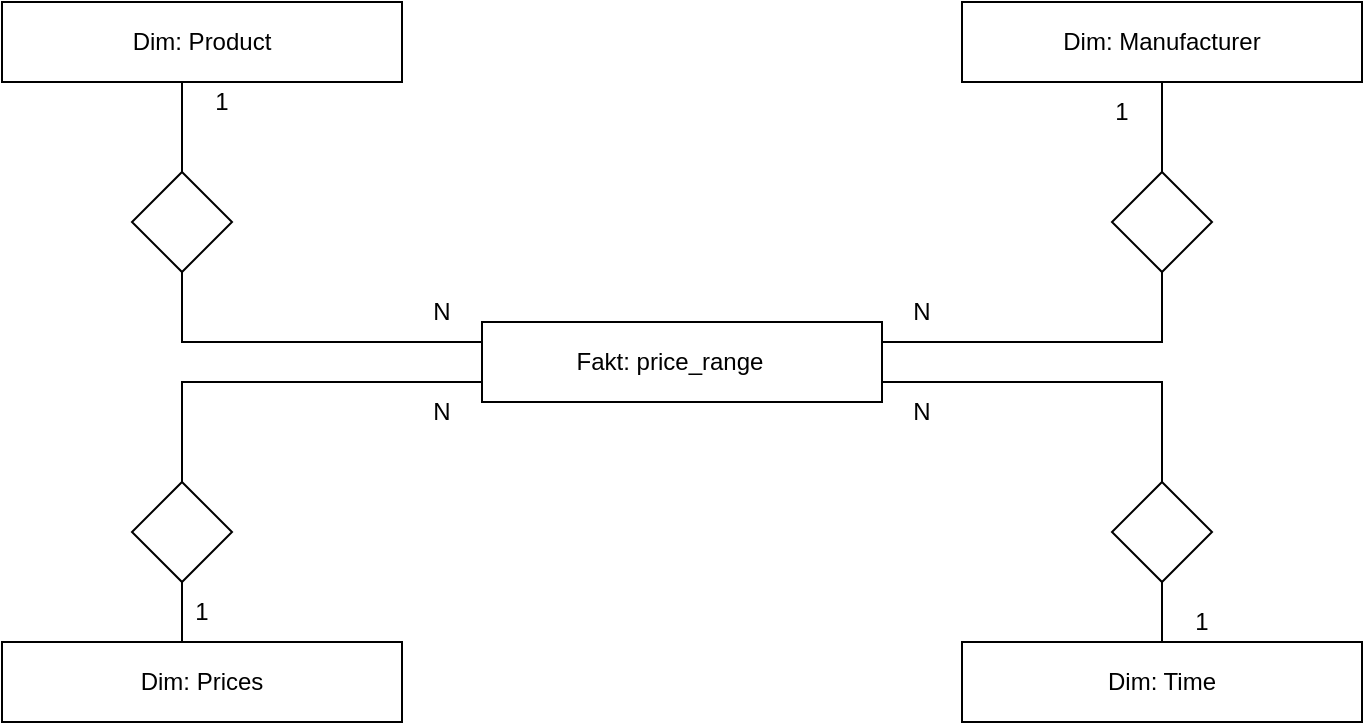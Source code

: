 <mxfile version="24.7.17">
  <diagram name="Seite-1" id="oLiCQf_VETDeqpSE4w_G">
    <mxGraphModel dx="610" dy="739" grid="1" gridSize="10" guides="1" tooltips="1" connect="1" arrows="1" fold="1" page="1" pageScale="1" pageWidth="827" pageHeight="1169" math="0" shadow="0">
      <root>
        <mxCell id="0" />
        <mxCell id="1" parent="0" />
        <mxCell id="dpHEBboxWnIR17ErzE7y-1" value="" style="rounded=0;whiteSpace=wrap;html=1;" parent="1" vertex="1">
          <mxGeometry x="320" y="160" width="200" height="40" as="geometry" />
        </mxCell>
        <mxCell id="dpHEBboxWnIR17ErzE7y-2" value="Fakt: price_range" style="text;html=1;align=center;verticalAlign=middle;whiteSpace=wrap;rounded=0;" parent="1" vertex="1">
          <mxGeometry x="364" y="165" width="100" height="30" as="geometry" />
        </mxCell>
        <mxCell id="dpHEBboxWnIR17ErzE7y-3" value="" style="rounded=0;whiteSpace=wrap;html=1;" parent="1" vertex="1">
          <mxGeometry x="560" width="200" height="40" as="geometry" />
        </mxCell>
        <mxCell id="dpHEBboxWnIR17ErzE7y-4" value="Dim: Manufacturer" style="text;html=1;align=center;verticalAlign=middle;whiteSpace=wrap;rounded=0;" parent="1" vertex="1">
          <mxGeometry x="595" y="5" width="130" height="30" as="geometry" />
        </mxCell>
        <mxCell id="dpHEBboxWnIR17ErzE7y-5" value="" style="rounded=0;whiteSpace=wrap;html=1;" parent="1" vertex="1">
          <mxGeometry x="80" width="200" height="40" as="geometry" />
        </mxCell>
        <mxCell id="dpHEBboxWnIR17ErzE7y-6" value="Dim: Product" style="text;html=1;align=center;verticalAlign=middle;whiteSpace=wrap;rounded=0;" parent="1" vertex="1">
          <mxGeometry x="115" y="5" width="130" height="30" as="geometry" />
        </mxCell>
        <mxCell id="dpHEBboxWnIR17ErzE7y-7" value="" style="rounded=0;whiteSpace=wrap;html=1;" parent="1" vertex="1">
          <mxGeometry x="80" y="320" width="200" height="40" as="geometry" />
        </mxCell>
        <mxCell id="dpHEBboxWnIR17ErzE7y-8" value="Dim: Prices" style="text;html=1;align=center;verticalAlign=middle;whiteSpace=wrap;rounded=0;" parent="1" vertex="1">
          <mxGeometry x="115" y="325" width="130" height="30" as="geometry" />
        </mxCell>
        <mxCell id="dpHEBboxWnIR17ErzE7y-11" value="" style="rounded=0;whiteSpace=wrap;html=1;" parent="1" vertex="1">
          <mxGeometry x="560" y="320" width="200" height="40" as="geometry" />
        </mxCell>
        <mxCell id="dpHEBboxWnIR17ErzE7y-12" value="Dim: Time" style="text;html=1;align=center;verticalAlign=middle;whiteSpace=wrap;rounded=0;" parent="1" vertex="1">
          <mxGeometry x="595" y="325" width="130" height="30" as="geometry" />
        </mxCell>
        <mxCell id="dpHEBboxWnIR17ErzE7y-13" value="" style="rhombus;whiteSpace=wrap;html=1;" parent="1" vertex="1">
          <mxGeometry x="635" y="240" width="50" height="50" as="geometry" />
        </mxCell>
        <mxCell id="dpHEBboxWnIR17ErzE7y-14" value="" style="endArrow=none;html=1;rounded=0;exitX=0.5;exitY=0;exitDx=0;exitDy=0;" parent="1" source="dpHEBboxWnIR17ErzE7y-11" edge="1">
          <mxGeometry width="50" height="50" relative="1" as="geometry">
            <mxPoint x="610" y="340" as="sourcePoint" />
            <mxPoint x="660" y="290" as="targetPoint" />
          </mxGeometry>
        </mxCell>
        <mxCell id="dpHEBboxWnIR17ErzE7y-15" value="" style="endArrow=none;html=1;rounded=0;exitX=1;exitY=0.75;exitDx=0;exitDy=0;entryX=0.5;entryY=0;entryDx=0;entryDy=0;" parent="1" source="dpHEBboxWnIR17ErzE7y-1" target="dpHEBboxWnIR17ErzE7y-13" edge="1">
          <mxGeometry width="50" height="50" relative="1" as="geometry">
            <mxPoint x="400" y="270" as="sourcePoint" />
            <mxPoint x="450" y="220" as="targetPoint" />
            <Array as="points">
              <mxPoint x="660" y="190" />
            </Array>
          </mxGeometry>
        </mxCell>
        <mxCell id="dpHEBboxWnIR17ErzE7y-16" value="" style="rhombus;whiteSpace=wrap;html=1;" parent="1" vertex="1">
          <mxGeometry x="635" y="85" width="50" height="50" as="geometry" />
        </mxCell>
        <mxCell id="dpHEBboxWnIR17ErzE7y-17" value="" style="endArrow=none;html=1;rounded=0;exitX=1;exitY=0.25;exitDx=0;exitDy=0;entryX=0.5;entryY=1;entryDx=0;entryDy=0;" parent="1" source="dpHEBboxWnIR17ErzE7y-1" target="dpHEBboxWnIR17ErzE7y-16" edge="1">
          <mxGeometry width="50" height="50" relative="1" as="geometry">
            <mxPoint x="400" y="170" as="sourcePoint" />
            <mxPoint x="450" y="120" as="targetPoint" />
            <Array as="points">
              <mxPoint x="660" y="170" />
            </Array>
          </mxGeometry>
        </mxCell>
        <mxCell id="dpHEBboxWnIR17ErzE7y-18" value="" style="endArrow=none;html=1;rounded=0;entryX=0.5;entryY=1;entryDx=0;entryDy=0;" parent="1" target="dpHEBboxWnIR17ErzE7y-3" edge="1">
          <mxGeometry width="50" height="50" relative="1" as="geometry">
            <mxPoint x="660" y="85" as="sourcePoint" />
            <mxPoint x="710" y="35" as="targetPoint" />
          </mxGeometry>
        </mxCell>
        <mxCell id="dpHEBboxWnIR17ErzE7y-19" value="" style="rhombus;whiteSpace=wrap;html=1;" parent="1" vertex="1">
          <mxGeometry x="145" y="240" width="50" height="50" as="geometry" />
        </mxCell>
        <mxCell id="dpHEBboxWnIR17ErzE7y-20" value="" style="endArrow=none;html=1;rounded=0;exitX=0.5;exitY=0;exitDx=0;exitDy=0;" parent="1" edge="1">
          <mxGeometry width="50" height="50" relative="1" as="geometry">
            <mxPoint x="170" y="320" as="sourcePoint" />
            <mxPoint x="170" y="290" as="targetPoint" />
          </mxGeometry>
        </mxCell>
        <mxCell id="dpHEBboxWnIR17ErzE7y-21" value="" style="endArrow=none;html=1;rounded=0;exitX=0;exitY=0.75;exitDx=0;exitDy=0;entryX=0.5;entryY=0;entryDx=0;entryDy=0;" parent="1" source="dpHEBboxWnIR17ErzE7y-1" target="dpHEBboxWnIR17ErzE7y-19" edge="1">
          <mxGeometry width="50" height="50" relative="1" as="geometry">
            <mxPoint x="30" y="190" as="sourcePoint" />
            <mxPoint x="-40" y="220" as="targetPoint" />
            <Array as="points">
              <mxPoint x="170" y="190" />
            </Array>
          </mxGeometry>
        </mxCell>
        <mxCell id="dpHEBboxWnIR17ErzE7y-22" value="" style="rhombus;whiteSpace=wrap;html=1;" parent="1" vertex="1">
          <mxGeometry x="145" y="85" width="50" height="50" as="geometry" />
        </mxCell>
        <mxCell id="dpHEBboxWnIR17ErzE7y-23" value="" style="endArrow=none;html=1;rounded=0;exitX=0;exitY=0.25;exitDx=0;exitDy=0;entryX=0.5;entryY=1;entryDx=0;entryDy=0;" parent="1" source="dpHEBboxWnIR17ErzE7y-1" target="dpHEBboxWnIR17ErzE7y-22" edge="1">
          <mxGeometry width="50" height="50" relative="1" as="geometry">
            <mxPoint x="30" y="170" as="sourcePoint" />
            <mxPoint x="-40" y="120" as="targetPoint" />
            <Array as="points">
              <mxPoint x="170" y="170" />
            </Array>
          </mxGeometry>
        </mxCell>
        <mxCell id="dpHEBboxWnIR17ErzE7y-24" value="" style="endArrow=none;html=1;rounded=0;entryX=0.5;entryY=1;entryDx=0;entryDy=0;" parent="1" edge="1">
          <mxGeometry width="50" height="50" relative="1" as="geometry">
            <mxPoint x="170" y="85" as="sourcePoint" />
            <mxPoint x="170" y="40" as="targetPoint" />
          </mxGeometry>
        </mxCell>
        <mxCell id="dpHEBboxWnIR17ErzE7y-25" value="N" style="text;html=1;align=center;verticalAlign=middle;whiteSpace=wrap;rounded=0;" parent="1" vertex="1">
          <mxGeometry x="270" y="140" width="60" height="30" as="geometry" />
        </mxCell>
        <mxCell id="dpHEBboxWnIR17ErzE7y-26" value="N" style="text;html=1;align=center;verticalAlign=middle;whiteSpace=wrap;rounded=0;" parent="1" vertex="1">
          <mxGeometry x="270" y="190" width="60" height="30" as="geometry" />
        </mxCell>
        <mxCell id="dpHEBboxWnIR17ErzE7y-27" value="N" style="text;html=1;align=center;verticalAlign=middle;whiteSpace=wrap;rounded=0;" parent="1" vertex="1">
          <mxGeometry x="510" y="140" width="60" height="30" as="geometry" />
        </mxCell>
        <mxCell id="dpHEBboxWnIR17ErzE7y-28" value="N" style="text;html=1;align=center;verticalAlign=middle;whiteSpace=wrap;rounded=0;" parent="1" vertex="1">
          <mxGeometry x="510" y="190" width="60" height="30" as="geometry" />
        </mxCell>
        <mxCell id="dpHEBboxWnIR17ErzE7y-29" value="1" style="text;html=1;align=center;verticalAlign=middle;whiteSpace=wrap;rounded=0;" parent="1" vertex="1">
          <mxGeometry x="160" y="35" width="60" height="30" as="geometry" />
        </mxCell>
        <mxCell id="dpHEBboxWnIR17ErzE7y-30" value="1" style="text;html=1;align=center;verticalAlign=middle;whiteSpace=wrap;rounded=0;" parent="1" vertex="1">
          <mxGeometry x="150" y="290" width="60" height="30" as="geometry" />
        </mxCell>
        <mxCell id="dpHEBboxWnIR17ErzE7y-31" value="1" style="text;html=1;align=center;verticalAlign=middle;whiteSpace=wrap;rounded=0;" parent="1" vertex="1">
          <mxGeometry x="610" y="40" width="60" height="30" as="geometry" />
        </mxCell>
        <mxCell id="dpHEBboxWnIR17ErzE7y-32" value="1" style="text;html=1;align=center;verticalAlign=middle;whiteSpace=wrap;rounded=0;" parent="1" vertex="1">
          <mxGeometry x="650" y="295" width="60" height="30" as="geometry" />
        </mxCell>
      </root>
    </mxGraphModel>
  </diagram>
</mxfile>
